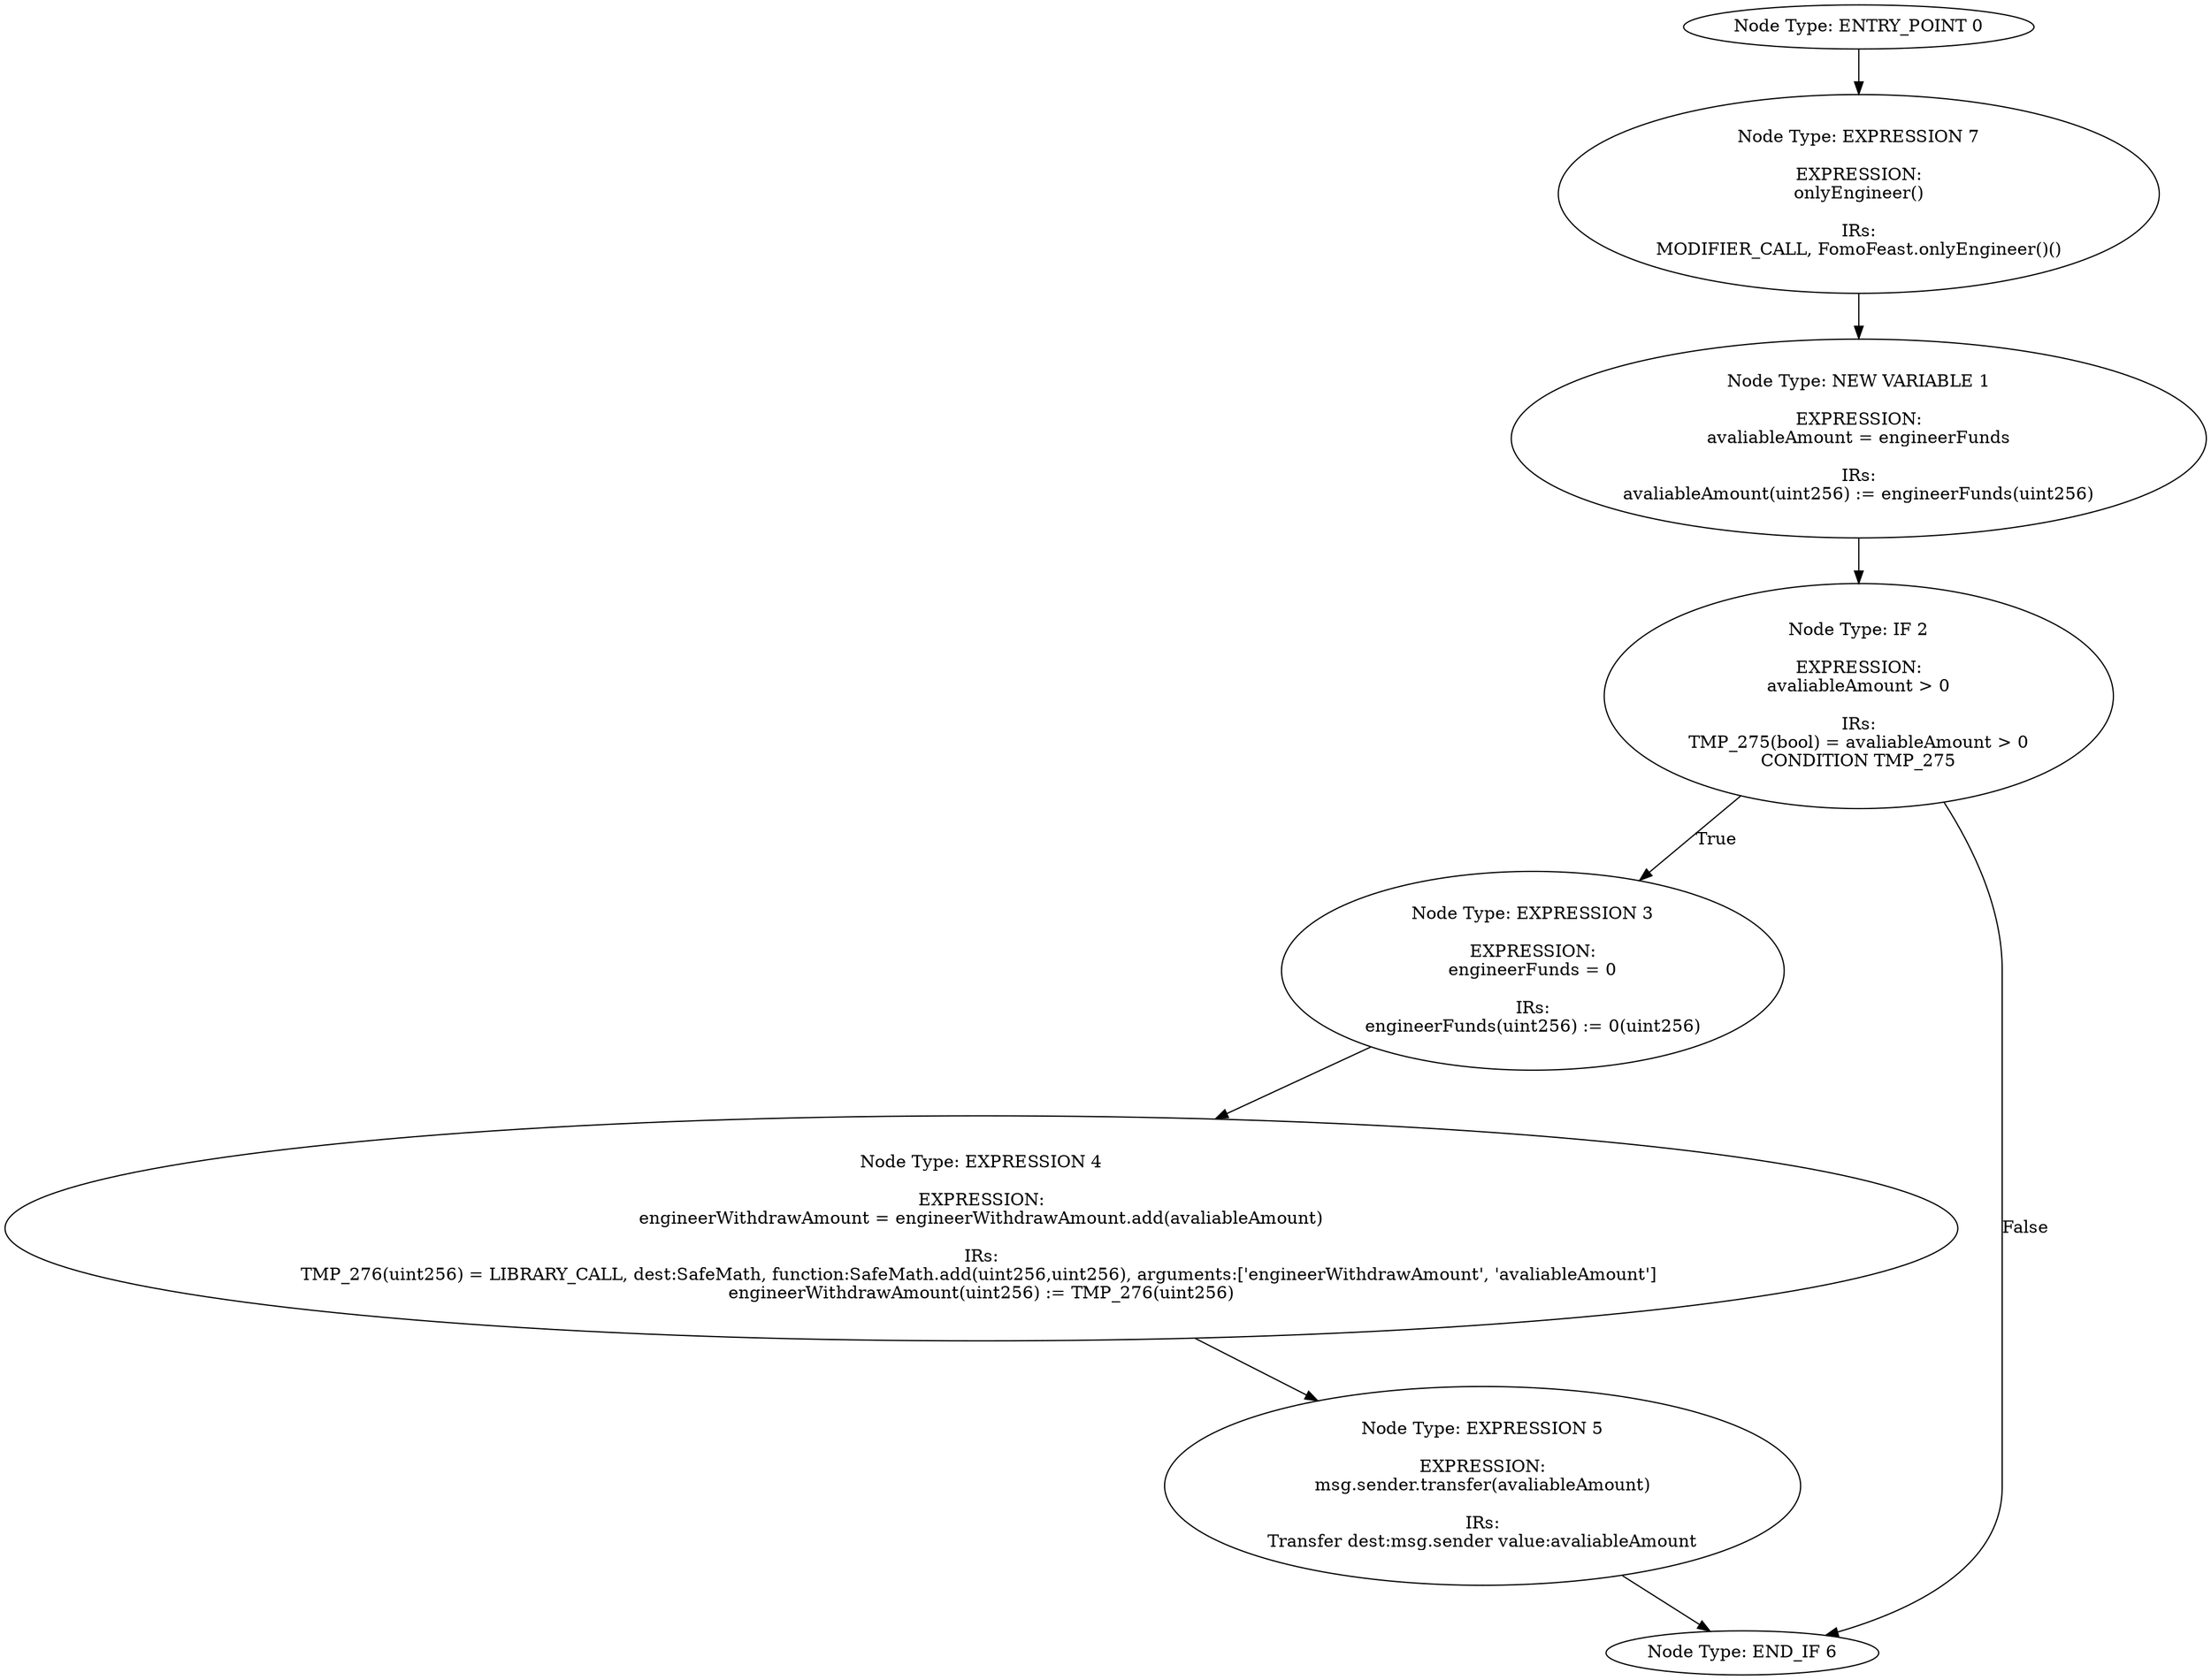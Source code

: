 digraph{
0[label="Node Type: ENTRY_POINT 0
"];
0->7;
1[label="Node Type: NEW VARIABLE 1

EXPRESSION:
avaliableAmount = engineerFunds

IRs:
avaliableAmount(uint256) := engineerFunds(uint256)"];
1->2;
2[label="Node Type: IF 2

EXPRESSION:
avaliableAmount > 0

IRs:
TMP_275(bool) = avaliableAmount > 0
CONDITION TMP_275"];
2->3[label="True"];
2->6[label="False"];
3[label="Node Type: EXPRESSION 3

EXPRESSION:
engineerFunds = 0

IRs:
engineerFunds(uint256) := 0(uint256)"];
3->4;
4[label="Node Type: EXPRESSION 4

EXPRESSION:
engineerWithdrawAmount = engineerWithdrawAmount.add(avaliableAmount)

IRs:
TMP_276(uint256) = LIBRARY_CALL, dest:SafeMath, function:SafeMath.add(uint256,uint256), arguments:['engineerWithdrawAmount', 'avaliableAmount'] 
engineerWithdrawAmount(uint256) := TMP_276(uint256)"];
4->5;
5[label="Node Type: EXPRESSION 5

EXPRESSION:
msg.sender.transfer(avaliableAmount)

IRs:
Transfer dest:msg.sender value:avaliableAmount"];
5->6;
6[label="Node Type: END_IF 6
"];
7[label="Node Type: EXPRESSION 7

EXPRESSION:
onlyEngineer()

IRs:
MODIFIER_CALL, FomoFeast.onlyEngineer()()"];
7->1;
}
